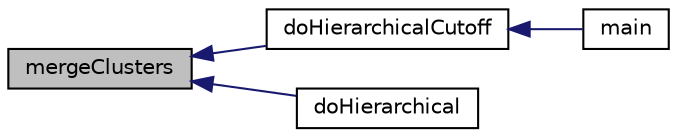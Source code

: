 digraph G
{
  edge [fontname="Helvetica",fontsize="10",labelfontname="Helvetica",labelfontsize="10"];
  node [fontname="Helvetica",fontsize="10",shape=record];
  rankdir="LR";
  Node1 [label="mergeClusters",height=0.2,width=0.4,color="black", fillcolor="grey75", style="filled" fontcolor="black"];
  Node1 -> Node2 [dir="back",color="midnightblue",fontsize="10",style="solid",fontname="Helvetica"];
  Node2 [label="doHierarchicalCutoff",height=0.2,width=0.4,color="black", fillcolor="white", style="filled",URL="$df/d0a/main_8cpp.html#a041ff42040932fabed9d1017ff6f5599"];
  Node2 -> Node3 [dir="back",color="midnightblue",fontsize="10",style="solid",fontname="Helvetica"];
  Node3 [label="main",height=0.2,width=0.4,color="black", fillcolor="white", style="filled",URL="$df/d0a/main_8cpp.html#a0ddf1224851353fc92bfbff6f499fa97"];
  Node1 -> Node4 [dir="back",color="midnightblue",fontsize="10",style="solid",fontname="Helvetica"];
  Node4 [label="doHierarchical",height=0.2,width=0.4,color="black", fillcolor="white", style="filled",URL="$df/d0a/main_8cpp.html#aa8858bb88fafbc366e32c8e55a575284"];
}

